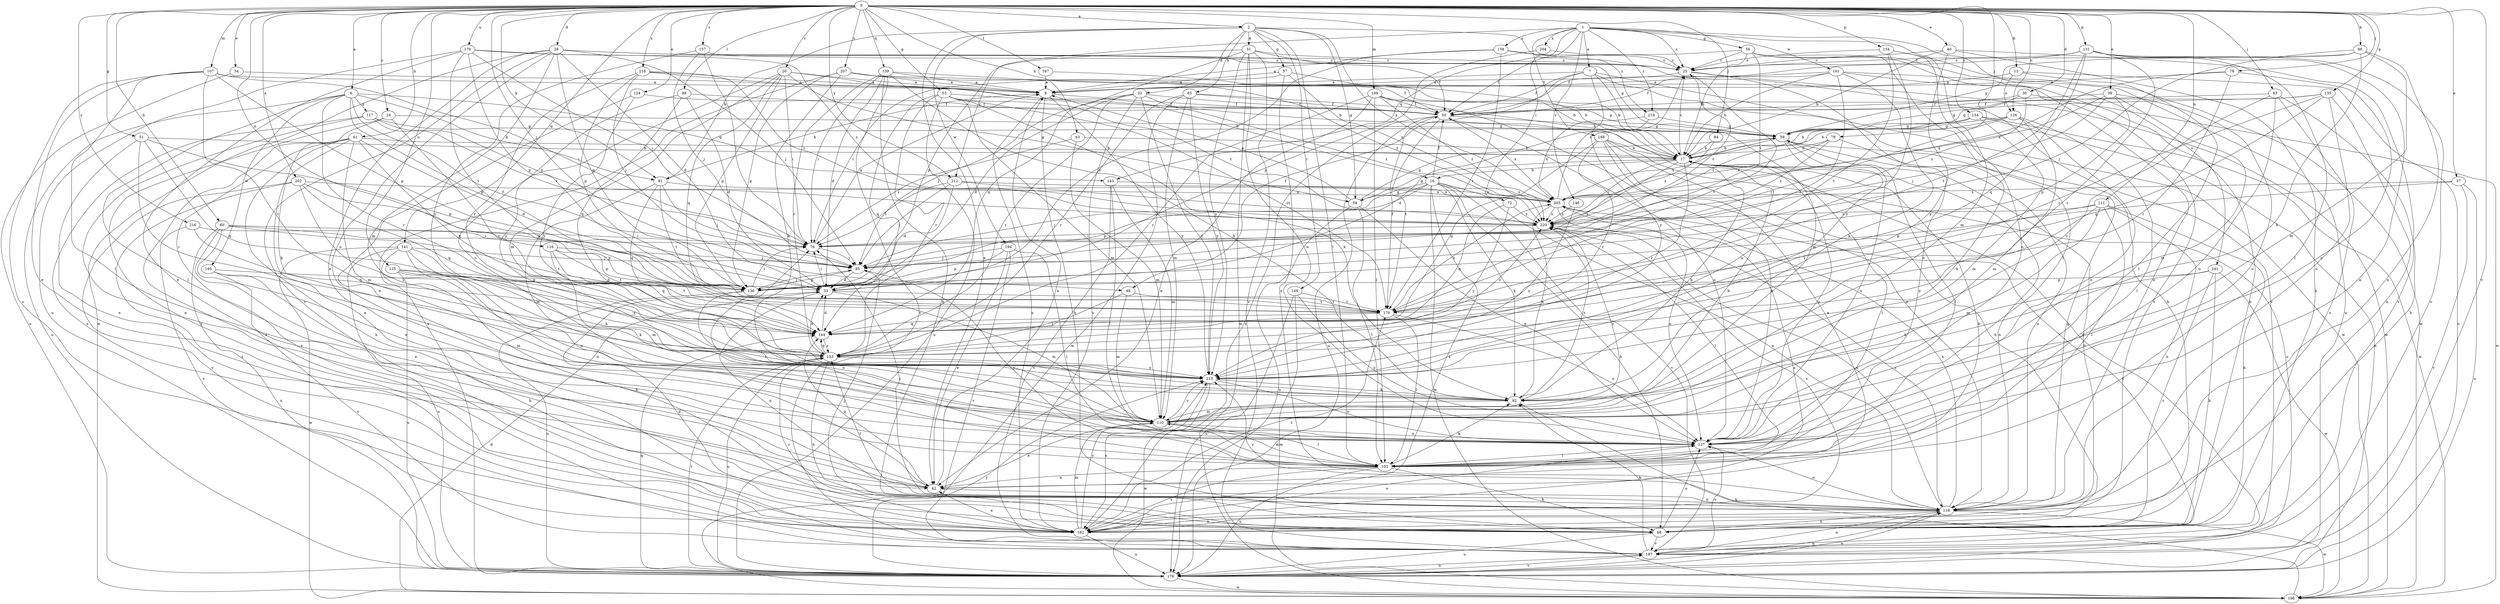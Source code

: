 strict digraph  {
0;
1;
2;
6;
7;
8;
13;
16;
17;
20;
24;
25;
28;
30;
31;
32;
33;
34;
37;
39;
40;
42;
48;
50;
51;
53;
56;
57;
58;
59;
60;
61;
63;
65;
68;
72;
76;
78;
79;
83;
84;
85;
88;
91;
92;
98;
102;
107;
109;
110;
111;
116;
117;
118;
124;
125;
126;
127;
131;
134;
135;
136;
139;
141;
143;
144;
146;
149;
153;
154;
157;
158;
161;
162;
167;
168;
170;
176;
178;
187;
191;
194;
195;
196;
202;
204;
205;
207;
212;
213;
216;
218;
219;
220;
0 -> 2  [label=a];
0 -> 6  [label=a];
0 -> 13  [label=b];
0 -> 20  [label=c];
0 -> 24  [label=c];
0 -> 28  [label=d];
0 -> 30  [label=d];
0 -> 34  [label=e];
0 -> 37  [label=e];
0 -> 39  [label=e];
0 -> 40  [label=e];
0 -> 51  [label=g];
0 -> 53  [label=g];
0 -> 60  [label=h];
0 -> 61  [label=h];
0 -> 63  [label=h];
0 -> 78  [label=j];
0 -> 79  [label=j];
0 -> 83  [label=j];
0 -> 84  [label=j];
0 -> 85  [label=j];
0 -> 88  [label=k];
0 -> 91  [label=k];
0 -> 98  [label=l];
0 -> 107  [label=m];
0 -> 109  [label=m];
0 -> 111  [label=n];
0 -> 116  [label=n];
0 -> 124  [label=o];
0 -> 125  [label=o];
0 -> 126  [label=o];
0 -> 131  [label=p];
0 -> 134  [label=p];
0 -> 135  [label=p];
0 -> 139  [label=q];
0 -> 141  [label=q];
0 -> 154  [label=s];
0 -> 157  [label=s];
0 -> 167  [label=t];
0 -> 176  [label=u];
0 -> 187  [label=v];
0 -> 202  [label=x];
0 -> 207  [label=y];
0 -> 212  [label=y];
0 -> 216  [label=z];
0 -> 218  [label=z];
1 -> 7  [label=a];
1 -> 25  [label=c];
1 -> 56  [label=g];
1 -> 72  [label=i];
1 -> 110  [label=m];
1 -> 143  [label=q];
1 -> 146  [label=r];
1 -> 158  [label=s];
1 -> 161  [label=s];
1 -> 168  [label=t];
1 -> 191  [label=w];
1 -> 204  [label=x];
1 -> 212  [label=y];
1 -> 219  [label=z];
2 -> 31  [label=d];
2 -> 32  [label=d];
2 -> 42  [label=e];
2 -> 57  [label=g];
2 -> 58  [label=g];
2 -> 65  [label=h];
2 -> 91  [label=k];
2 -> 102  [label=l];
2 -> 149  [label=r];
2 -> 194  [label=w];
2 -> 205  [label=x];
2 -> 219  [label=z];
6 -> 48  [label=f];
6 -> 91  [label=k];
6 -> 102  [label=l];
6 -> 117  [label=n];
6 -> 136  [label=p];
6 -> 143  [label=q];
6 -> 153  [label=r];
6 -> 178  [label=u];
6 -> 195  [label=w];
7 -> 8  [label=a];
7 -> 48  [label=f];
7 -> 50  [label=f];
7 -> 68  [label=h];
7 -> 110  [label=m];
7 -> 196  [label=w];
7 -> 213  [label=y];
8 -> 50  [label=f];
8 -> 68  [label=h];
8 -> 91  [label=k];
8 -> 162  [label=s];
8 -> 213  [label=y];
13 -> 8  [label=a];
13 -> 102  [label=l];
13 -> 126  [label=o];
13 -> 178  [label=u];
16 -> 50  [label=f];
16 -> 58  [label=g];
16 -> 68  [label=h];
16 -> 85  [label=j];
16 -> 92  [label=k];
16 -> 118  [label=n];
16 -> 136  [label=p];
16 -> 162  [label=s];
16 -> 187  [label=v];
16 -> 196  [label=w];
16 -> 205  [label=x];
17 -> 16  [label=b];
17 -> 25  [label=c];
17 -> 58  [label=g];
17 -> 85  [label=j];
17 -> 102  [label=l];
17 -> 118  [label=n];
17 -> 127  [label=o];
17 -> 153  [label=r];
17 -> 220  [label=z];
20 -> 8  [label=a];
20 -> 16  [label=b];
20 -> 58  [label=g];
20 -> 76  [label=i];
20 -> 110  [label=m];
20 -> 127  [label=o];
20 -> 136  [label=p];
20 -> 144  [label=q];
24 -> 59  [label=g];
24 -> 92  [label=k];
24 -> 153  [label=r];
24 -> 162  [label=s];
25 -> 8  [label=a];
25 -> 127  [label=o];
25 -> 170  [label=t];
25 -> 196  [label=w];
28 -> 25  [label=c];
28 -> 33  [label=d];
28 -> 42  [label=e];
28 -> 59  [label=g];
28 -> 85  [label=j];
28 -> 110  [label=m];
28 -> 127  [label=o];
28 -> 136  [label=p];
28 -> 187  [label=v];
28 -> 196  [label=w];
30 -> 50  [label=f];
30 -> 59  [label=g];
30 -> 196  [label=w];
30 -> 220  [label=z];
31 -> 25  [label=c];
31 -> 50  [label=f];
31 -> 127  [label=o];
31 -> 136  [label=p];
31 -> 144  [label=q];
31 -> 187  [label=v];
31 -> 196  [label=w];
31 -> 213  [label=y];
32 -> 33  [label=d];
32 -> 50  [label=f];
32 -> 85  [label=j];
32 -> 153  [label=r];
32 -> 162  [label=s];
32 -> 213  [label=y];
32 -> 220  [label=z];
33 -> 76  [label=i];
33 -> 110  [label=m];
33 -> 118  [label=n];
33 -> 170  [label=t];
34 -> 8  [label=a];
34 -> 178  [label=u];
37 -> 136  [label=p];
37 -> 178  [label=u];
37 -> 187  [label=v];
37 -> 205  [label=x];
39 -> 50  [label=f];
39 -> 85  [label=j];
39 -> 110  [label=m];
39 -> 127  [label=o];
39 -> 136  [label=p];
39 -> 205  [label=x];
40 -> 17  [label=b];
40 -> 25  [label=c];
40 -> 68  [label=h];
40 -> 187  [label=v];
40 -> 213  [label=y];
42 -> 8  [label=a];
42 -> 17  [label=b];
42 -> 118  [label=n];
42 -> 144  [label=q];
48 -> 110  [label=m];
48 -> 153  [label=r];
48 -> 170  [label=t];
50 -> 59  [label=g];
50 -> 127  [label=o];
50 -> 162  [label=s];
50 -> 170  [label=t];
50 -> 178  [label=u];
50 -> 205  [label=x];
51 -> 17  [label=b];
51 -> 42  [label=e];
51 -> 136  [label=p];
51 -> 144  [label=q];
51 -> 153  [label=r];
53 -> 50  [label=f];
53 -> 92  [label=k];
53 -> 110  [label=m];
53 -> 144  [label=q];
53 -> 153  [label=r];
53 -> 170  [label=t];
53 -> 178  [label=u];
53 -> 220  [label=z];
56 -> 17  [label=b];
56 -> 25  [label=c];
56 -> 50  [label=f];
56 -> 76  [label=i];
56 -> 102  [label=l];
56 -> 118  [label=n];
56 -> 178  [label=u];
57 -> 8  [label=a];
57 -> 17  [label=b];
57 -> 76  [label=i];
57 -> 118  [label=n];
57 -> 205  [label=x];
58 -> 8  [label=a];
58 -> 59  [label=g];
58 -> 102  [label=l];
58 -> 127  [label=o];
58 -> 178  [label=u];
59 -> 17  [label=b];
59 -> 102  [label=l];
59 -> 118  [label=n];
59 -> 127  [label=o];
59 -> 205  [label=x];
59 -> 213  [label=y];
60 -> 42  [label=e];
60 -> 76  [label=i];
60 -> 127  [label=o];
60 -> 136  [label=p];
60 -> 170  [label=t];
60 -> 178  [label=u];
61 -> 17  [label=b];
61 -> 33  [label=d];
61 -> 42  [label=e];
61 -> 68  [label=h];
61 -> 110  [label=m];
61 -> 144  [label=q];
61 -> 162  [label=s];
61 -> 187  [label=v];
63 -> 17  [label=b];
63 -> 76  [label=i];
63 -> 110  [label=m];
65 -> 17  [label=b];
65 -> 50  [label=f];
65 -> 110  [label=m];
65 -> 153  [label=r];
65 -> 196  [label=w];
65 -> 213  [label=y];
68 -> 85  [label=j];
68 -> 127  [label=o];
68 -> 178  [label=u];
68 -> 187  [label=v];
72 -> 144  [label=q];
72 -> 213  [label=y];
72 -> 220  [label=z];
76 -> 8  [label=a];
76 -> 25  [label=c];
76 -> 85  [label=j];
78 -> 8  [label=a];
78 -> 127  [label=o];
78 -> 153  [label=r];
78 -> 205  [label=x];
79 -> 17  [label=b];
79 -> 92  [label=k];
79 -> 205  [label=x];
79 -> 220  [label=z];
83 -> 50  [label=f];
83 -> 68  [label=h];
83 -> 127  [label=o];
83 -> 162  [label=s];
83 -> 213  [label=y];
84 -> 17  [label=b];
84 -> 220  [label=z];
85 -> 33  [label=d];
85 -> 136  [label=p];
88 -> 25  [label=c];
88 -> 59  [label=g];
88 -> 85  [label=j];
88 -> 92  [label=k];
88 -> 110  [label=m];
88 -> 118  [label=n];
91 -> 85  [label=j];
91 -> 110  [label=m];
91 -> 144  [label=q];
91 -> 170  [label=t];
91 -> 205  [label=x];
92 -> 17  [label=b];
92 -> 110  [label=m];
92 -> 220  [label=z];
98 -> 33  [label=d];
98 -> 50  [label=f];
98 -> 144  [label=q];
98 -> 213  [label=y];
102 -> 42  [label=e];
102 -> 68  [label=h];
102 -> 76  [label=i];
102 -> 85  [label=j];
102 -> 92  [label=k];
102 -> 110  [label=m];
102 -> 162  [label=s];
102 -> 178  [label=u];
107 -> 8  [label=a];
107 -> 42  [label=e];
107 -> 76  [label=i];
107 -> 102  [label=l];
107 -> 136  [label=p];
107 -> 153  [label=r];
107 -> 162  [label=s];
109 -> 42  [label=e];
109 -> 50  [label=f];
109 -> 59  [label=g];
109 -> 102  [label=l];
109 -> 118  [label=n];
109 -> 153  [label=r];
109 -> 220  [label=z];
110 -> 17  [label=b];
110 -> 42  [label=e];
110 -> 102  [label=l];
110 -> 127  [label=o];
110 -> 213  [label=y];
110 -> 220  [label=z];
111 -> 68  [label=h];
111 -> 102  [label=l];
111 -> 110  [label=m];
111 -> 118  [label=n];
111 -> 170  [label=t];
111 -> 213  [label=y];
111 -> 220  [label=z];
116 -> 85  [label=j];
116 -> 110  [label=m];
116 -> 136  [label=p];
116 -> 144  [label=q];
116 -> 170  [label=t];
117 -> 59  [label=g];
117 -> 76  [label=i];
117 -> 118  [label=n];
117 -> 162  [label=s];
117 -> 220  [label=z];
118 -> 59  [label=g];
118 -> 68  [label=h];
118 -> 76  [label=i];
118 -> 127  [label=o];
118 -> 153  [label=r];
118 -> 162  [label=s];
118 -> 178  [label=u];
118 -> 196  [label=w];
118 -> 205  [label=x];
118 -> 213  [label=y];
118 -> 220  [label=z];
124 -> 42  [label=e];
124 -> 50  [label=f];
124 -> 213  [label=y];
125 -> 33  [label=d];
125 -> 92  [label=k];
125 -> 127  [label=o];
125 -> 170  [label=t];
125 -> 178  [label=u];
126 -> 17  [label=b];
126 -> 59  [label=g];
126 -> 85  [label=j];
126 -> 102  [label=l];
126 -> 110  [label=m];
126 -> 127  [label=o];
127 -> 102  [label=l];
127 -> 187  [label=v];
131 -> 25  [label=c];
131 -> 50  [label=f];
131 -> 102  [label=l];
131 -> 118  [label=n];
131 -> 144  [label=q];
131 -> 153  [label=r];
131 -> 170  [label=t];
131 -> 187  [label=v];
134 -> 25  [label=c];
134 -> 127  [label=o];
134 -> 170  [label=t];
134 -> 196  [label=w];
134 -> 213  [label=y];
135 -> 50  [label=f];
135 -> 59  [label=g];
135 -> 118  [label=n];
135 -> 127  [label=o];
135 -> 144  [label=q];
135 -> 170  [label=t];
136 -> 76  [label=i];
136 -> 85  [label=j];
136 -> 127  [label=o];
136 -> 178  [label=u];
139 -> 8  [label=a];
139 -> 33  [label=d];
139 -> 68  [label=h];
139 -> 76  [label=i];
139 -> 92  [label=k];
139 -> 153  [label=r];
139 -> 187  [label=v];
139 -> 220  [label=z];
141 -> 68  [label=h];
141 -> 85  [label=j];
141 -> 92  [label=k];
141 -> 127  [label=o];
141 -> 178  [label=u];
141 -> 196  [label=w];
141 -> 213  [label=y];
143 -> 102  [label=l];
143 -> 110  [label=m];
143 -> 187  [label=v];
143 -> 205  [label=x];
144 -> 33  [label=d];
144 -> 153  [label=r];
144 -> 220  [label=z];
146 -> 213  [label=y];
146 -> 220  [label=z];
149 -> 127  [label=o];
149 -> 170  [label=t];
149 -> 178  [label=u];
149 -> 196  [label=w];
153 -> 33  [label=d];
153 -> 68  [label=h];
153 -> 144  [label=q];
153 -> 178  [label=u];
153 -> 213  [label=y];
154 -> 17  [label=b];
154 -> 59  [label=g];
154 -> 110  [label=m];
154 -> 178  [label=u];
154 -> 196  [label=w];
154 -> 220  [label=z];
157 -> 25  [label=c];
157 -> 76  [label=i];
157 -> 85  [label=j];
157 -> 213  [label=y];
158 -> 8  [label=a];
158 -> 25  [label=c];
158 -> 33  [label=d];
158 -> 170  [label=t];
158 -> 187  [label=v];
161 -> 68  [label=h];
161 -> 92  [label=k];
161 -> 136  [label=p];
161 -> 162  [label=s];
161 -> 196  [label=w];
162 -> 17  [label=b];
162 -> 33  [label=d];
162 -> 42  [label=e];
162 -> 110  [label=m];
162 -> 127  [label=o];
162 -> 153  [label=r];
162 -> 170  [label=t];
162 -> 178  [label=u];
162 -> 205  [label=x];
162 -> 213  [label=y];
162 -> 220  [label=z];
167 -> 8  [label=a];
167 -> 17  [label=b];
168 -> 17  [label=b];
168 -> 42  [label=e];
168 -> 68  [label=h];
168 -> 127  [label=o];
168 -> 144  [label=q];
168 -> 153  [label=r];
168 -> 178  [label=u];
170 -> 50  [label=f];
170 -> 102  [label=l];
170 -> 127  [label=o];
170 -> 144  [label=q];
170 -> 205  [label=x];
176 -> 25  [label=c];
176 -> 76  [label=i];
176 -> 118  [label=n];
176 -> 136  [label=p];
176 -> 170  [label=t];
176 -> 178  [label=u];
176 -> 220  [label=z];
178 -> 118  [label=n];
178 -> 144  [label=q];
178 -> 153  [label=r];
178 -> 187  [label=v];
178 -> 196  [label=w];
178 -> 213  [label=y];
187 -> 50  [label=f];
187 -> 92  [label=k];
187 -> 118  [label=n];
187 -> 178  [label=u];
187 -> 205  [label=x];
191 -> 8  [label=a];
191 -> 17  [label=b];
191 -> 50  [label=f];
191 -> 68  [label=h];
191 -> 92  [label=k];
191 -> 162  [label=s];
191 -> 170  [label=t];
194 -> 42  [label=e];
194 -> 85  [label=j];
194 -> 102  [label=l];
194 -> 136  [label=p];
194 -> 187  [label=v];
195 -> 68  [label=h];
195 -> 110  [label=m];
195 -> 136  [label=p];
195 -> 187  [label=v];
196 -> 33  [label=d];
196 -> 92  [label=k];
202 -> 33  [label=d];
202 -> 144  [label=q];
202 -> 162  [label=s];
202 -> 187  [label=v];
202 -> 205  [label=x];
202 -> 213  [label=y];
204 -> 25  [label=c];
204 -> 136  [label=p];
205 -> 25  [label=c];
205 -> 92  [label=k];
205 -> 127  [label=o];
205 -> 220  [label=z];
207 -> 8  [label=a];
207 -> 17  [label=b];
207 -> 50  [label=f];
207 -> 92  [label=k];
207 -> 136  [label=p];
207 -> 178  [label=u];
212 -> 33  [label=d];
212 -> 76  [label=i];
212 -> 85  [label=j];
212 -> 205  [label=x];
212 -> 220  [label=z];
213 -> 92  [label=k];
213 -> 127  [label=o];
213 -> 162  [label=s];
213 -> 196  [label=w];
216 -> 76  [label=i];
216 -> 144  [label=q];
216 -> 162  [label=s];
218 -> 8  [label=a];
218 -> 17  [label=b];
218 -> 85  [label=j];
218 -> 136  [label=p];
218 -> 153  [label=r];
218 -> 220  [label=z];
219 -> 33  [label=d];
219 -> 59  [label=g];
219 -> 205  [label=x];
220 -> 76  [label=i];
220 -> 102  [label=l];
220 -> 118  [label=n];
}
